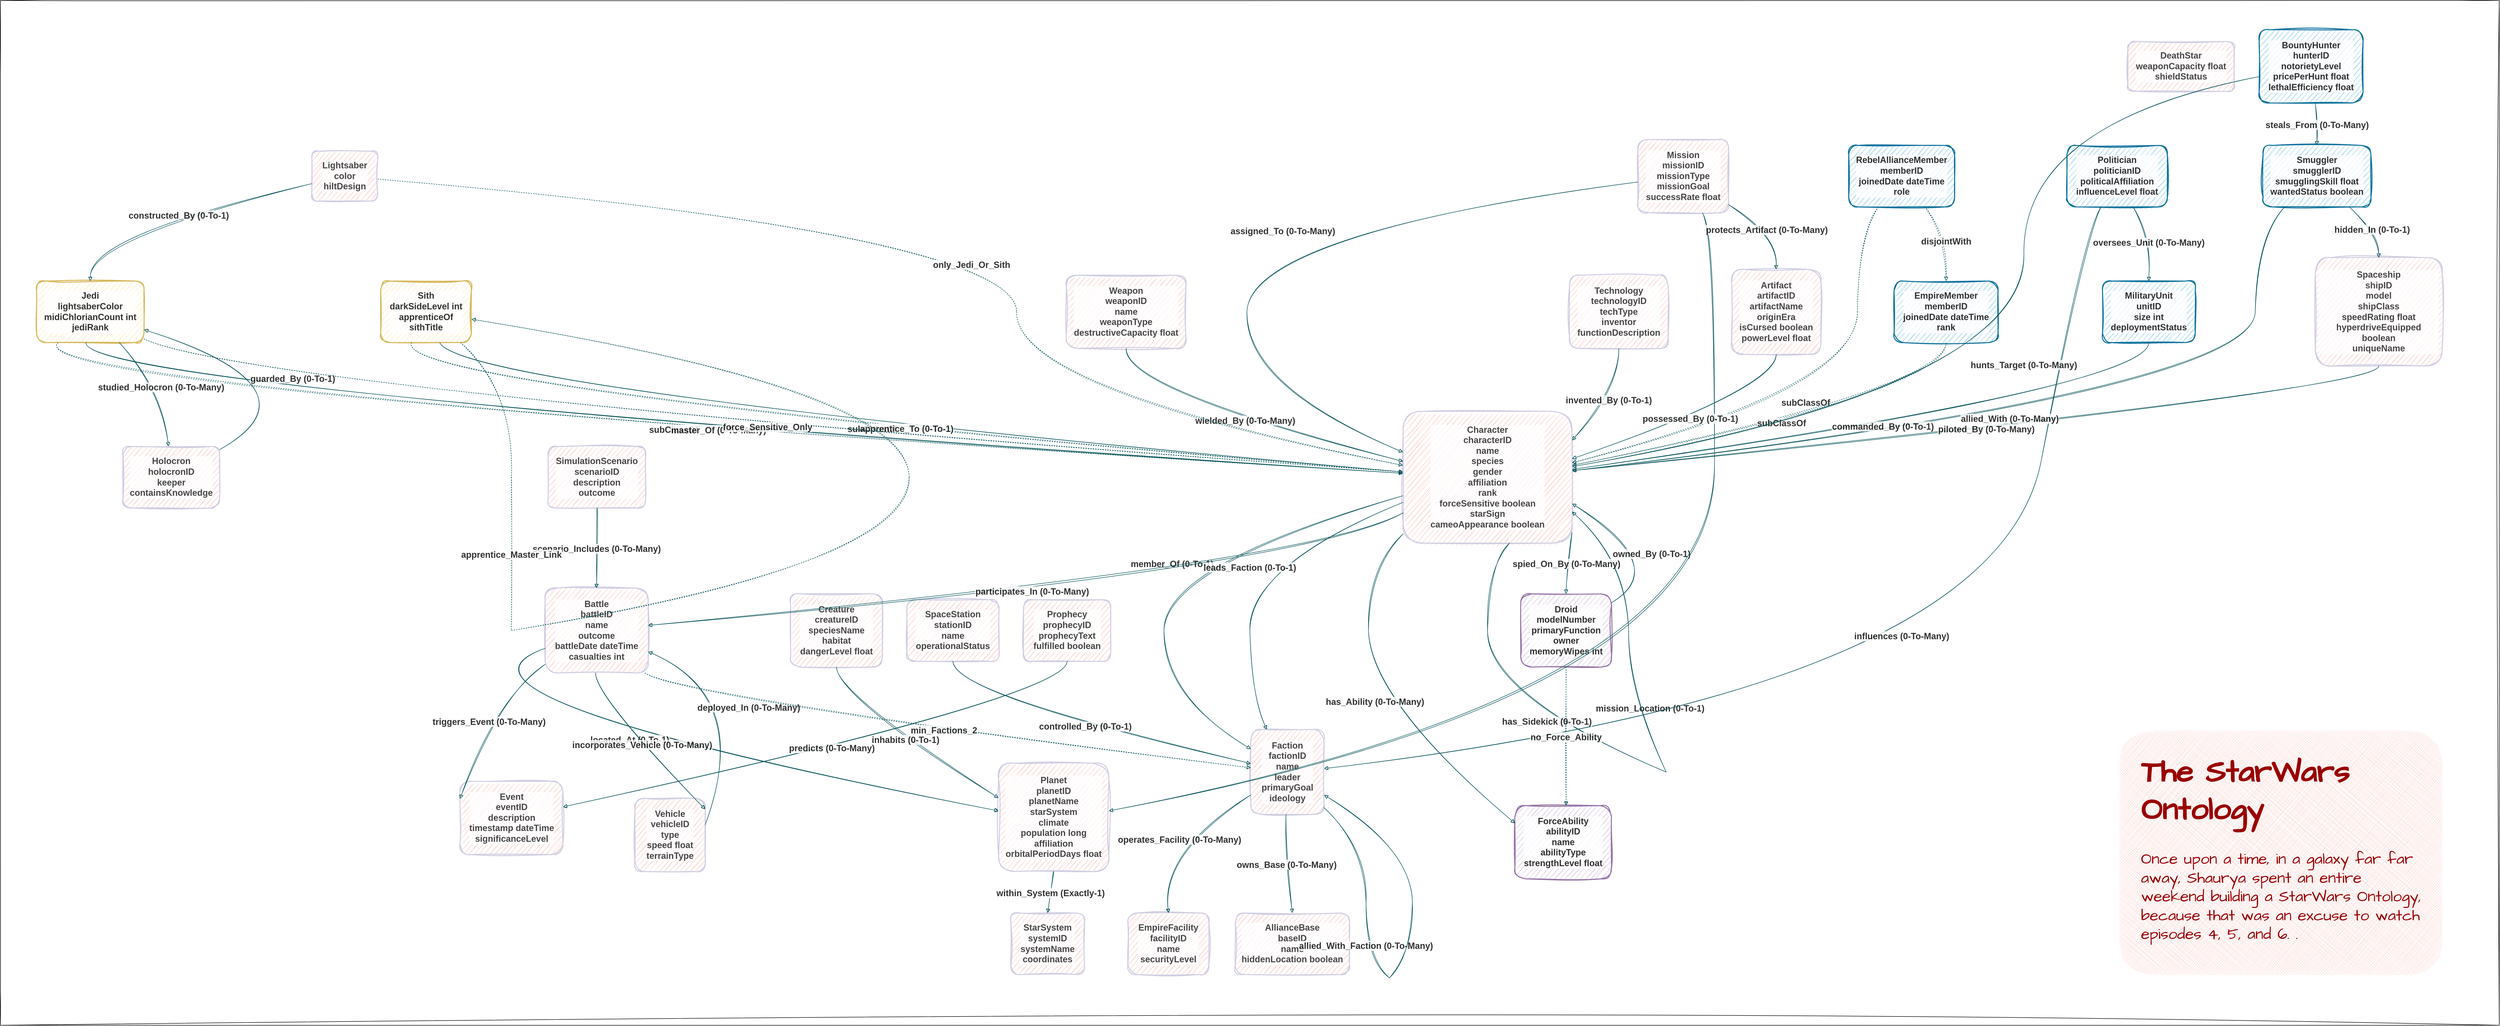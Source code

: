 <mxfile version="26.1.1">
  <diagram name="Page-1" id="XLeZ2xFjVM-nM3Y51FrJ">
    <mxGraphModel dx="6465" dy="4665" grid="1" gridSize="10" guides="1" tooltips="1" connect="1" arrows="1" fold="1" page="1" pageScale="1" pageWidth="850" pageHeight="1100" math="0" shadow="0" adaptiveColors="simple">
      <root>
        <mxCell id="0" />
        <mxCell id="1" parent="0" />
        <mxCell id="mrrOqNTrh9wwAafQcjiY-2" value="" style="rounded=0;whiteSpace=wrap;html=1;sketch=1;hachureGap=4;jiggle=2;curveFitting=1;fontFamily=Architects Daughter;fontSource=https%3A%2F%2Ffonts.googleapis.com%2Fcss%3Ffamily%3DArchitects%2BDaughter;align=center;" vertex="1" parent="1">
          <mxGeometry y="-40" width="5120" height="2100" as="geometry" />
        </mxCell>
        <mxCell id="P2nuxgQEwrjuUguN4LJH-1" value="Character&#xa;characterID&#xa;name&#xa;species&#xa;gender&#xa;affiliation&#xa;rank&#xa;forceSensitive boolean&#xa;starSign&#xa;cameoAppearance boolean" style="whiteSpace=wrap;strokeWidth=2;sketch=1;curveFitting=1;jiggle=2;rounded=1;fontSize=18;labelBackgroundColor=default;labelBorderColor=none;fillColor=#FAD9D5;strokeColor=#D0CEE2;fontColor=#1A1A1A;textOpacity=80;align=center;spacingLeft=4;spacing=4;spacingTop=4;spacingBottom=4;spacingRight=4;fontStyle=1" parent="1" vertex="1">
          <mxGeometry x="2874" y="802" width="346" height="270" as="geometry" />
        </mxCell>
        <mxCell id="P2nuxgQEwrjuUguN4LJH-2" value="Jedi&#xa;lightsaberColor&#xa;midiChlorianCount int&#xa;jediRank" style="whiteSpace=wrap;strokeWidth=2;sketch=1;curveFitting=1;jiggle=2;rounded=1;fontSize=18;labelBackgroundColor=#FFFFFF;labelBorderColor=none;fillColor=#fff2cc;strokeColor=#d6b656;textOpacity=80;align=center;spacingLeft=4;spacing=4;spacingTop=4;spacingBottom=4;spacingRight=4;fontStyle=1" parent="1" vertex="1">
          <mxGeometry x="74" y="535" width="220" height="126" as="geometry" />
        </mxCell>
        <mxCell id="P2nuxgQEwrjuUguN4LJH-3" value="Sith&#xa;darkSideLevel int&#xa;apprenticeOf&#xa;sithTitle" style="whiteSpace=wrap;strokeWidth=2;sketch=1;curveFitting=1;jiggle=2;rounded=1;fontSize=18;labelBackgroundColor=#FFFFFF;labelBorderColor=none;fillColor=#fff2cc;strokeColor=#d6b656;textOpacity=80;align=center;spacingLeft=4;spacing=4;spacingTop=4;spacingBottom=4;spacingRight=4;fontStyle=1" parent="1" vertex="1">
          <mxGeometry x="779" y="535" width="186" height="126" as="geometry" />
        </mxCell>
        <mxCell id="P2nuxgQEwrjuUguN4LJH-4" value="Droid&#xa;modelNumber&#xa;primaryFunction&#xa;owner&#xa;memoryWipes int" style="whiteSpace=wrap;strokeWidth=2;sketch=1;curveFitting=1;jiggle=2;rounded=1;fontSize=18;labelBackgroundColor=#FFFFFF;labelBorderColor=none;fillColor=#e1d5e7;strokeColor=#9673a6;textOpacity=80;align=center;spacingLeft=4;spacing=4;spacingTop=4;spacingBottom=4;spacingRight=4;fontStyle=1" parent="1" vertex="1">
          <mxGeometry x="3115" y="1176" width="186" height="150" as="geometry" />
        </mxCell>
        <mxCell id="P2nuxgQEwrjuUguN4LJH-5" value="Spaceship&#xa;shipID&#xa;model&#xa;shipClass&#xa;speedRating float&#xa;hyperdriveEquipped boolean&#xa;uniqueName" style="whiteSpace=wrap;strokeWidth=2;sketch=1;curveFitting=1;jiggle=2;rounded=1;fontSize=18;labelBackgroundColor=#FFFFFF;labelBorderColor=none;fillColor=#FAD9D5;strokeColor=#D0CEE2;fontColor=#1A1A1A;textOpacity=80;align=center;spacingLeft=4;spacing=4;spacingTop=4;spacingBottom=4;spacingRight=4;fontStyle=1" parent="1" vertex="1">
          <mxGeometry x="4743" y="487" width="260" height="222" as="geometry" />
        </mxCell>
        <mxCell id="P2nuxgQEwrjuUguN4LJH-6" value="Planet&#xa;planetID&#xa;planetName&#xa;starSystem&#xa;climate&#xa;population long&#xa;affiliation&#xa;orbitalPeriodDays float" style="whiteSpace=wrap;strokeWidth=2;sketch=1;curveFitting=1;jiggle=2;rounded=1;fontSize=18;labelBackgroundColor=#FFFFFF;labelBorderColor=none;fillColor=#FAD9D5;strokeColor=#D0CEE2;fontColor=#1A1A1A;textOpacity=80;align=center;spacingLeft=4;spacing=4;spacingTop=4;spacingBottom=4;spacingRight=4;fontStyle=1" parent="1" vertex="1">
          <mxGeometry x="2045" y="1523" width="226" height="222" as="geometry" />
        </mxCell>
        <mxCell id="P2nuxgQEwrjuUguN4LJH-7" value="StarSystem&#xa;systemID&#xa;systemName&#xa;coordinates" style="whiteSpace=wrap;strokeWidth=2;sketch=1;curveFitting=1;jiggle=2;rounded=1;fontSize=18;labelBackgroundColor=#FFFFFF;labelBorderColor=none;fillColor=#FAD9D5;strokeColor=#D0CEE2;fontColor=#1A1A1A;textOpacity=80;align=center;spacingLeft=4;spacing=4;spacingTop=4;spacingBottom=4;spacingRight=4;fontStyle=1" parent="1" vertex="1">
          <mxGeometry x="2070" y="1830" width="151" height="126" as="geometry" />
        </mxCell>
        <mxCell id="P2nuxgQEwrjuUguN4LJH-8" value="Faction&#xa;factionID&#xa;name&#xa;leader&#xa;primaryGoal&#xa;ideology" style="whiteSpace=wrap;strokeWidth=2;sketch=1;curveFitting=1;jiggle=2;rounded=1;fontSize=18;labelBackgroundColor=#FFFFFF;labelBorderColor=none;fillColor=#FAD9D5;strokeColor=#D0CEE2;fontColor=#1A1A1A;textOpacity=80;align=center;spacingLeft=4;spacing=4;spacingTop=4;spacingBottom=4;spacingRight=4;fontStyle=1" parent="1" vertex="1">
          <mxGeometry x="2562" y="1454" width="150" height="174" as="geometry" />
        </mxCell>
        <mxCell id="P2nuxgQEwrjuUguN4LJH-9" value="Battle&#xa;battleID&#xa;name&#xa;outcome&#xa;battleDate dateTime&#xa;casualties int" style="whiteSpace=wrap;strokeWidth=2;sketch=1;curveFitting=1;jiggle=2;rounded=1;fontSize=18;labelBackgroundColor=#FFFFFF;labelBorderColor=none;fillColor=#FAD9D5;strokeColor=#D0CEE2;fontColor=#1A1A1A;textOpacity=80;align=center;spacingLeft=4;spacing=4;spacingTop=4;spacingBottom=4;spacingRight=4;fontStyle=1" parent="1" vertex="1">
          <mxGeometry x="1116" y="1164" width="211" height="174" as="geometry" />
        </mxCell>
        <mxCell id="P2nuxgQEwrjuUguN4LJH-10" value="Event&#xa;eventID&#xa;description&#xa;timestamp dateTime&#xa;significanceLevel" style="whiteSpace=wrap;strokeWidth=2;sketch=1;curveFitting=1;jiggle=2;rounded=1;fontSize=18;labelBackgroundColor=#FFFFFF;labelBorderColor=none;fillColor=#FAD9D5;strokeColor=#D0CEE2;fontColor=#1A1A1A;textOpacity=80;align=center;spacingLeft=4;spacing=4;spacingTop=4;spacingBottom=4;spacingRight=4;fontStyle=1" parent="1" vertex="1">
          <mxGeometry x="941.5" y="1560" width="211" height="150" as="geometry" />
        </mxCell>
        <mxCell id="P2nuxgQEwrjuUguN4LJH-11" value="Weapon&#xa;weaponID&#xa;name&#xa;weaponType&#xa;destructiveCapacity float" style="whiteSpace=wrap;strokeWidth=2;sketch=1;curveFitting=1;jiggle=2;rounded=1;fontSize=18;labelBackgroundColor=#FFFFFF;labelBorderColor=none;fillColor=#FAD9D5;strokeColor=#D0CEE2;fontColor=#1A1A1A;textOpacity=80;align=center;spacingLeft=4;spacing=4;spacingTop=4;spacingBottom=4;spacingRight=4;fontStyle=1" parent="1" vertex="1">
          <mxGeometry x="2184" y="523" width="245" height="150" as="geometry" />
        </mxCell>
        <mxCell id="P2nuxgQEwrjuUguN4LJH-12" value="Lightsaber&#xa;color&#xa;hiltDesign" style="whiteSpace=wrap;strokeWidth=2;sketch=1;curveFitting=1;jiggle=2;rounded=1;fontSize=18;labelBackgroundColor=#FFFFFF;labelBorderColor=none;fillColor=#FAD9D5;strokeColor=#D0CEE2;fontColor=#1A1A1A;textOpacity=80;align=center;spacingLeft=4;spacing=4;spacingTop=4;spacingBottom=4;spacingRight=4;fontStyle=1" parent="1" vertex="1">
          <mxGeometry x="638" y="269" width="135" height="102" as="geometry" />
        </mxCell>
        <mxCell id="P2nuxgQEwrjuUguN4LJH-13" value="ForceAbility&#xa;abilityID&#xa;name&#xa;abilityType&#xa;strengthLevel float" style="whiteSpace=wrap;strokeWidth=2;sketch=1;curveFitting=1;jiggle=2;rounded=1;fontSize=18;labelBackgroundColor=#FFFFFF;labelBorderColor=none;fillColor=#e1d5e7;strokeColor=#9673a6;textOpacity=80;align=center;spacingLeft=4;spacing=4;spacingTop=4;spacingBottom=4;spacingRight=4;fontStyle=1" parent="1" vertex="1">
          <mxGeometry x="3103" y="1610" width="198" height="150" as="geometry" />
        </mxCell>
        <mxCell id="P2nuxgQEwrjuUguN4LJH-14" value="Vehicle&#xa;vehicleID&#xa;type&#xa;speed float&#xa;terrainType" style="whiteSpace=wrap;strokeWidth=2;sketch=1;curveFitting=1;jiggle=2;rounded=1;fontSize=18;labelBackgroundColor=#FFFFFF;labelBorderColor=none;fillColor=#FAD9D5;strokeColor=#D0CEE2;fontColor=#1A1A1A;textOpacity=80;align=center;spacingLeft=4;spacing=4;spacingTop=4;spacingBottom=4;spacingRight=4;fontStyle=1" parent="1" vertex="1">
          <mxGeometry x="1300" y="1595" width="144" height="150" as="geometry" />
        </mxCell>
        <mxCell id="P2nuxgQEwrjuUguN4LJH-15" value="Mission&#xa;missionID&#xa;missionType&#xa;missionGoal&#xa;successRate float" style="whiteSpace=wrap;strokeWidth=2;sketch=1;curveFitting=1;jiggle=2;rounded=1;fontSize=18;labelBackgroundColor=#FFFFFF;labelBorderColor=none;fillColor=#FAD9D5;strokeColor=#D0CEE2;fontColor=#1A1A1A;textOpacity=80;align=center;spacingLeft=4;spacing=4;spacingTop=4;spacingBottom=4;spacingRight=4;fontStyle=1" parent="1" vertex="1">
          <mxGeometry x="3355" y="245" width="186" height="150" as="geometry" />
        </mxCell>
        <mxCell id="P2nuxgQEwrjuUguN4LJH-16" value="AllianceBase&#xa;baseID&#xa;name&#xa;hiddenLocation boolean" style="whiteSpace=wrap;strokeWidth=2;sketch=1;curveFitting=1;jiggle=2;rounded=1;fontSize=18;labelBackgroundColor=#FFFFFF;labelBorderColor=none;fillColor=#FAD9D5;strokeColor=#D0CEE2;fontColor=#1A1A1A;textOpacity=80;align=center;spacingLeft=4;spacing=4;spacingTop=4;spacingBottom=4;spacingRight=4;fontStyle=1" parent="1" vertex="1">
          <mxGeometry x="2530" y="1830" width="234" height="126" as="geometry" />
        </mxCell>
        <mxCell id="P2nuxgQEwrjuUguN4LJH-17" value="EmpireFacility&#xa;facilityID&#xa;name&#xa;securityLevel" style="whiteSpace=wrap;strokeWidth=2;sketch=1;curveFitting=1;jiggle=2;rounded=1;fontSize=18;labelBackgroundColor=#FFFFFF;labelBorderColor=none;fillColor=#FAD9D5;strokeColor=#D0CEE2;fontColor=#1A1A1A;textOpacity=80;align=center;spacingLeft=4;spacing=4;spacingTop=4;spacingBottom=4;spacingRight=4;fontStyle=1" parent="1" vertex="1">
          <mxGeometry x="2310" y="1830" width="166" height="126" as="geometry" />
        </mxCell>
        <mxCell id="P2nuxgQEwrjuUguN4LJH-18" value="RebelAllianceMember&#xa;memberID&#xa;joinedDate dateTime&#xa;role" style="whiteSpace=wrap;strokeWidth=2;sketch=1;curveFitting=1;jiggle=2;rounded=1;fontSize=18;labelBackgroundColor=#FFFFFF;labelBorderColor=none;fillColor=#b1ddf0;strokeColor=#10739e;textOpacity=80;align=center;spacingLeft=4;spacing=4;spacingTop=4;spacingBottom=4;spacingRight=4;fontStyle=1" parent="1" vertex="1">
          <mxGeometry x="3787" y="257" width="217" height="126" as="geometry" />
        </mxCell>
        <mxCell id="P2nuxgQEwrjuUguN4LJH-19" value="EmpireMember&#xa;memberID&#xa;joinedDate dateTime&#xa;rank" style="whiteSpace=wrap;strokeWidth=2;sketch=1;curveFitting=1;jiggle=2;rounded=1;fontSize=18;labelBackgroundColor=#FFFFFF;labelBorderColor=none;fillColor=#b1ddf0;strokeColor=#10739e;textOpacity=80;align=center;spacingLeft=4;spacing=4;spacingTop=4;spacingBottom=4;spacingRight=4;fontStyle=1" parent="1" vertex="1">
          <mxGeometry x="3880" y="535" width="213" height="126" as="geometry" />
        </mxCell>
        <mxCell id="P2nuxgQEwrjuUguN4LJH-20" value="Creature&#xa;creatureID&#xa;speciesName&#xa;habitat&#xa;dangerLevel float" style="whiteSpace=wrap;strokeWidth=2;sketch=1;curveFitting=1;jiggle=2;rounded=1;fontSize=18;labelBackgroundColor=#FFFFFF;labelBorderColor=none;fillColor=#FAD9D5;strokeColor=#D0CEE2;fontColor=#1A1A1A;textOpacity=80;align=center;spacingLeft=4;spacing=4;spacingTop=4;spacingBottom=4;spacingRight=4;fontStyle=1" parent="1" vertex="1">
          <mxGeometry x="1619" y="1176" width="188" height="150" as="geometry" />
        </mxCell>
        <mxCell id="P2nuxgQEwrjuUguN4LJH-21" value="Technology&#xa;technologyID&#xa;techType&#xa;inventor&#xa;functionDescription" style="whiteSpace=wrap;strokeWidth=2;sketch=1;curveFitting=1;jiggle=2;rounded=1;fontSize=18;labelBackgroundColor=#FFFFFF;labelBorderColor=none;fillColor=#FAD9D5;strokeColor=#D0CEE2;fontColor=#1A1A1A;textOpacity=80;align=center;spacingLeft=4;spacing=4;spacingTop=4;spacingBottom=4;spacingRight=4;fontStyle=1" parent="1" vertex="1">
          <mxGeometry x="3215" y="523" width="202" height="150" as="geometry" />
        </mxCell>
        <mxCell id="P2nuxgQEwrjuUguN4LJH-22" value="Artifact&#xa;artifactID&#xa;artifactName&#xa;originEra&#xa;isCursed boolean&#xa;powerLevel float" style="whiteSpace=wrap;strokeWidth=2;sketch=1;curveFitting=1;jiggle=2;rounded=1;fontSize=18;labelBackgroundColor=#FFFFFF;labelBorderColor=none;fillColor=#FAD9D5;strokeColor=#D0CEE2;fontColor=#1A1A1A;textOpacity=80;align=center;spacingLeft=4;spacing=4;spacingTop=4;spacingBottom=4;spacingRight=4;fontStyle=1" parent="1" vertex="1">
          <mxGeometry x="3547" y="511" width="183" height="174" as="geometry" />
        </mxCell>
        <mxCell id="P2nuxgQEwrjuUguN4LJH-23" value="Holocron&#xa;holocronID&#xa;keeper&#xa;containsKnowledge" style="whiteSpace=wrap;strokeWidth=2;sketch=1;curveFitting=1;jiggle=2;rounded=1;fontSize=18;labelBackgroundColor=#FFFFFF;labelBorderColor=none;fillColor=#FAD9D5;strokeColor=#D0CEE2;fontColor=#1A1A1A;textOpacity=80;align=center;spacingLeft=4;spacing=4;spacingTop=4;spacingBottom=4;spacingRight=4;fontStyle=1" parent="1" vertex="1">
          <mxGeometry x="251" y="874" width="198" height="126" as="geometry" />
        </mxCell>
        <mxCell id="P2nuxgQEwrjuUguN4LJH-24" value="SpaceStation&#xa;stationID&#xa;name&#xa;operationalStatus" style="whiteSpace=wrap;strokeWidth=2;sketch=1;curveFitting=1;jiggle=2;rounded=1;fontSize=18;labelBackgroundColor=#FFFFFF;labelBorderColor=none;fillColor=#FAD9D5;strokeColor=#D0CEE2;fontColor=#1A1A1A;textOpacity=80;align=center;spacingLeft=4;spacing=4;spacingTop=4;spacingBottom=4;spacingRight=4;fontStyle=1" parent="1" vertex="1">
          <mxGeometry x="1857" y="1188" width="189" height="126" as="geometry" />
        </mxCell>
        <mxCell id="P2nuxgQEwrjuUguN4LJH-25" value="DeathStar&#xa;weaponCapacity float&#xa;shieldStatus" style="whiteSpace=wrap;strokeWidth=2;sketch=1;curveFitting=1;jiggle=2;rounded=1;fontSize=18;labelBackgroundColor=#FFFFFF;labelBorderColor=none;fillColor=#FAD9D5;strokeColor=#D0CEE2;fontColor=#1A1A1A;textOpacity=80;align=center;spacingLeft=4;spacing=4;spacingTop=4;spacingBottom=4;spacingRight=4;fontStyle=1" parent="1" vertex="1">
          <mxGeometry x="4359" y="44" width="218" height="102" as="geometry" />
        </mxCell>
        <mxCell id="P2nuxgQEwrjuUguN4LJH-26" value="BountyHunter&#xa;hunterID&#xa;notorietyLevel&#xa;pricePerHunt float&#xa;lethalEfficiency float" style="whiteSpace=wrap;strokeWidth=2;sketch=1;curveFitting=1;jiggle=2;rounded=1;fontSize=18;labelBackgroundColor=#FFFFFF;labelBorderColor=none;fillColor=#b1ddf0;strokeColor=#10739e;textOpacity=80;align=center;spacingLeft=4;spacing=4;spacingTop=4;spacingBottom=4;spacingRight=4;fontStyle=1" parent="1" vertex="1">
          <mxGeometry x="4628" y="20" width="213" height="150" as="geometry" />
        </mxCell>
        <mxCell id="P2nuxgQEwrjuUguN4LJH-27" value="Smuggler&#xa;smugglerID&#xa;smugglingSkill float&#xa;wantedStatus boolean" style="whiteSpace=wrap;strokeWidth=2;sketch=1;curveFitting=1;jiggle=2;rounded=1;fontSize=18;labelBackgroundColor=#FFFFFF;labelBorderColor=none;fillColor=#b1ddf0;strokeColor=#10739e;textOpacity=80;align=center;spacingLeft=4;spacing=4;spacingTop=4;spacingBottom=4;spacingRight=4;fontStyle=1" parent="1" vertex="1">
          <mxGeometry x="4636" y="257" width="221" height="126" as="geometry" />
        </mxCell>
        <mxCell id="P2nuxgQEwrjuUguN4LJH-28" value="Politician&#xa;politicianID&#xa;politicalAffiliation&#xa;influenceLevel float" style="whiteSpace=wrap;strokeWidth=2;sketch=1;curveFitting=1;jiggle=2;rounded=1;fontSize=18;labelBackgroundColor=#FFFFFF;labelBorderColor=none;fillColor=#b1ddf0;strokeColor=#10739e;textOpacity=80;align=center;spacingLeft=4;spacing=4;spacingTop=4;spacingBottom=4;spacingRight=4;fontStyle=1" parent="1" vertex="1">
          <mxGeometry x="4234" y="257" width="206" height="126" as="geometry" />
        </mxCell>
        <mxCell id="P2nuxgQEwrjuUguN4LJH-29" value="MilitaryUnit&#xa;unitID&#xa;size int&#xa;deploymentStatus" style="whiteSpace=wrap;strokeWidth=2;sketch=1;curveFitting=1;jiggle=2;rounded=1;fontSize=18;labelBackgroundColor=#FFFFFF;labelBorderColor=none;fillColor=#b1ddf0;strokeColor=#10739e;textOpacity=80;align=center;spacingLeft=4;spacing=4;spacingTop=4;spacingBottom=4;spacingRight=4;fontStyle=1" parent="1" vertex="1">
          <mxGeometry x="4307" y="535" width="190" height="126" as="geometry" />
        </mxCell>
        <mxCell id="P2nuxgQEwrjuUguN4LJH-30" value="SimulationScenario&#xa;scenarioID&#xa;description&#xa;outcome" style="whiteSpace=wrap;strokeWidth=2;sketch=1;curveFitting=1;jiggle=2;rounded=1;fontSize=18;labelBackgroundColor=#FFFFFF;labelBorderColor=none;fillColor=#FAD9D5;strokeColor=#D0CEE2;fontColor=#1A1A1A;textOpacity=80;align=center;spacingLeft=4;spacing=4;spacingTop=4;spacingBottom=4;spacingRight=4;fontStyle=1" parent="1" vertex="1">
          <mxGeometry x="1122" y="874" width="200" height="126" as="geometry" />
        </mxCell>
        <mxCell id="P2nuxgQEwrjuUguN4LJH-31" value="Prophecy&#xa;prophecyID&#xa;prophecyText&#xa;fulfilled boolean" style="whiteSpace=wrap;strokeWidth=2;sketch=1;curveFitting=1;jiggle=2;rounded=1;fontSize=18;labelBackgroundColor=#FFFFFF;labelBorderColor=none;fillColor=#FAD9D5;strokeColor=#D0CEE2;fontColor=#1A1A1A;textOpacity=80;align=center;spacingLeft=4;spacing=4;spacingTop=4;spacingBottom=4;spacingRight=4;fontStyle=1" parent="1" vertex="1">
          <mxGeometry x="2096" y="1188" width="179" height="126" as="geometry" />
        </mxCell>
        <mxCell id="P2nuxgQEwrjuUguN4LJH-32" value="" style="whiteSpace=wrap;strokeWidth=2;sketch=1;curveFitting=1;jiggle=2;rounded=1;fontSize=18;labelBackgroundColor=#FFFFFF;labelBorderColor=none;fillColor=#FAD9D5;strokeColor=#D0CEE2;fontColor=#1A1A1A;textOpacity=80;align=center;spacingLeft=4;spacing=4;spacingTop=4;spacingBottom=4;spacingRight=4;fontStyle=1" parent="1" vertex="1">
          <mxGeometry x="3047" y="1251" as="geometry" />
        </mxCell>
        <mxCell id="P2nuxgQEwrjuUguN4LJH-33" value="" style="whiteSpace=wrap;strokeWidth=2;sketch=1;curveFitting=1;jiggle=2;rounded=1;fontSize=18;labelBackgroundColor=#FFFFFF;labelBorderColor=none;fillColor=#FAD9D5;strokeColor=#D0CEE2;fontColor=#1A1A1A;textOpacity=80;align=center;spacingLeft=4;spacing=4;spacingTop=4;spacingBottom=4;spacingRight=4;fontStyle=1" parent="1" vertex="1">
          <mxGeometry x="3413" y="1541" as="geometry" />
        </mxCell>
        <mxCell id="P2nuxgQEwrjuUguN4LJH-34" value="" style="whiteSpace=wrap;strokeWidth=2;sketch=1;curveFitting=1;jiggle=2;rounded=1;fontSize=18;labelBackgroundColor=#FFFFFF;labelBorderColor=none;fillColor=#FAD9D5;strokeColor=#D0CEE2;fontColor=#1A1A1A;textOpacity=80;align=center;spacingLeft=4;spacing=4;spacingTop=4;spacingBottom=4;spacingRight=4;fontStyle=1" parent="1" vertex="1">
          <mxGeometry x="2798" y="1808" as="geometry" />
        </mxCell>
        <mxCell id="P2nuxgQEwrjuUguN4LJH-35" value="" style="whiteSpace=wrap;strokeWidth=2;sketch=1;curveFitting=1;jiggle=2;rounded=1;fontSize=18;labelBackgroundColor=#FFFFFF;labelBorderColor=none;fillColor=#FAD9D5;strokeColor=#D0CEE2;fontColor=#1A1A1A;textOpacity=80;align=center;spacingLeft=4;spacing=4;spacingTop=4;spacingBottom=4;spacingRight=4;fontStyle=1" parent="1" vertex="1">
          <mxGeometry x="2846" y="1963" as="geometry" />
        </mxCell>
        <mxCell id="P2nuxgQEwrjuUguN4LJH-36" value="" style="whiteSpace=wrap;strokeWidth=2;sketch=1;curveFitting=1;jiggle=2;rounded=1;fontSize=18;labelBackgroundColor=#FFFFFF;labelBorderColor=none;fillColor=#FAD9D5;strokeColor=#D0CEE2;fontColor=#1A1A1A;textOpacity=80;align=center;spacingLeft=4;spacing=4;spacingTop=4;spacingBottom=4;spacingRight=4;fontStyle=1" parent="1" vertex="1">
          <mxGeometry x="1047" y="937" as="geometry" />
        </mxCell>
        <mxCell id="P2nuxgQEwrjuUguN4LJH-37" value="" style="whiteSpace=wrap;strokeWidth=2;sketch=1;curveFitting=1;jiggle=2;rounded=1;fontSize=18;labelBackgroundColor=#FFFFFF;labelBorderColor=none;fillColor=#FAD9D5;strokeColor=#D0CEE2;fontColor=#1A1A1A;textOpacity=80;align=center;spacingLeft=4;spacing=4;spacingTop=4;spacingBottom=4;spacingRight=4;fontStyle=1" parent="1" vertex="1">
          <mxGeometry x="1047" y="1251" as="geometry" />
        </mxCell>
        <mxCell id="P2nuxgQEwrjuUguN4LJH-38" value="subClassOf" style="curved=1;dashed=1;dashPattern=2 3;startArrow=none;endArrow=block;exitX=0.2;exitY=1;entryX=0;entryY=0.47;rounded=1;sketch=1;curveFitting=1;jiggle=2;fontSize=18;labelBackgroundColor=#FFFFFF;labelBorderColor=none;strokeColor=#09555B;fontColor=default;textOpacity=80;align=center;spacingLeft=4;spacing=4;spacingTop=4;spacingBottom=4;spacingRight=4;fontStyle=1" parent="1" source="P2nuxgQEwrjuUguN4LJH-2" target="P2nuxgQEwrjuUguN4LJH-1" edge="1">
          <mxGeometry relative="1" as="geometry">
            <Array as="points">
              <mxPoint x="20" y="755" />
            </Array>
          </mxGeometry>
        </mxCell>
        <mxCell id="P2nuxgQEwrjuUguN4LJH-39" value="subClassOf" style="curved=1;dashed=1;dashPattern=2 3;startArrow=none;endArrow=block;exitX=0.34;exitY=1;entryX=0;entryY=0.46;rounded=1;sketch=1;curveFitting=1;jiggle=2;fontSize=18;labelBackgroundColor=#FFFFFF;labelBorderColor=none;strokeColor=#09555B;fontColor=default;textOpacity=80;align=center;spacingLeft=4;spacing=4;spacingTop=4;spacingBottom=4;spacingRight=4;fontStyle=1" parent="1" source="P2nuxgQEwrjuUguN4LJH-3" target="P2nuxgQEwrjuUguN4LJH-1" edge="1">
          <mxGeometry relative="1" as="geometry">
            <Array as="points">
              <mxPoint x="800" y="755" />
            </Array>
          </mxGeometry>
        </mxCell>
        <mxCell id="P2nuxgQEwrjuUguN4LJH-40" value="subClassOf" style="curved=1;dashed=1;dashPattern=2 3;startArrow=none;endArrow=block;exitX=0.28;exitY=1;entryX=1;entryY=0.39;rounded=1;sketch=1;curveFitting=1;jiggle=2;fontSize=18;labelBackgroundColor=#FFFFFF;labelBorderColor=none;strokeColor=#09555B;fontColor=default;textOpacity=80;align=center;spacingLeft=4;spacing=4;spacingTop=4;spacingBottom=4;spacingRight=4;fontStyle=1" parent="1" source="P2nuxgQEwrjuUguN4LJH-18" target="P2nuxgQEwrjuUguN4LJH-1" edge="1">
          <mxGeometry relative="1" as="geometry">
            <Array as="points">
              <mxPoint x="3805" y="441" />
              <mxPoint x="3805" y="755" />
            </Array>
          </mxGeometry>
        </mxCell>
        <mxCell id="P2nuxgQEwrjuUguN4LJH-41" value="subClassOf" style="curved=1;dashed=1;dashPattern=2 3;startArrow=none;endArrow=block;exitX=0.5;exitY=1;entryX=1;entryY=0.41;rounded=1;sketch=1;curveFitting=1;jiggle=2;fontSize=18;labelBackgroundColor=#FFFFFF;labelBorderColor=none;strokeColor=#09555B;fontColor=default;textOpacity=80;align=center;spacingLeft=4;spacing=4;spacingTop=4;spacingBottom=4;spacingRight=4;fontStyle=1" parent="1" source="P2nuxgQEwrjuUguN4LJH-19" target="P2nuxgQEwrjuUguN4LJH-1" edge="1">
          <mxGeometry relative="1" as="geometry">
            <Array as="points">
              <mxPoint x="3987" y="755" />
            </Array>
          </mxGeometry>
        </mxCell>
        <mxCell id="P2nuxgQEwrjuUguN4LJH-42" value="disjointWith" style="curved=1;dashed=1;dashPattern=2 3;startArrow=none;endArrow=block;exitX=0.72;exitY=1;entryX=0.5;entryY=0;rounded=1;sketch=1;curveFitting=1;jiggle=2;fontSize=18;labelBackgroundColor=#FFFFFF;labelBorderColor=none;strokeColor=#09555B;fontColor=default;textOpacity=80;align=center;spacingLeft=4;spacing=4;spacingTop=4;spacingBottom=4;spacingRight=4;fontStyle=1" parent="1" source="P2nuxgQEwrjuUguN4LJH-18" target="P2nuxgQEwrjuUguN4LJH-19" edge="1">
          <mxGeometry relative="1" as="geometry">
            <Array as="points">
              <mxPoint x="3987" y="441" />
            </Array>
          </mxGeometry>
        </mxCell>
        <mxCell id="P2nuxgQEwrjuUguN4LJH-43" value="member_Of (0-To-1)" style="curved=1;startArrow=none;endArrow=block;exitX=0;exitY=0.64;entryX=0;entryY=0.23;rounded=1;sketch=1;curveFitting=1;jiggle=2;fontSize=18;labelBackgroundColor=#FFFFFF;labelBorderColor=none;strokeColor=#09555B;fontColor=default;textOpacity=80;align=center;spacingLeft=4;spacing=4;spacingTop=4;spacingBottom=4;spacingRight=4;fontStyle=1" parent="1" source="P2nuxgQEwrjuUguN4LJH-1" target="P2nuxgQEwrjuUguN4LJH-8" edge="1">
          <mxGeometry relative="1" as="geometry">
            <Array as="points">
              <mxPoint x="2384" y="1118" />
              <mxPoint x="2384" y="1384" />
            </Array>
          </mxGeometry>
        </mxCell>
        <mxCell id="P2nuxgQEwrjuUguN4LJH-44" value="leads_Faction (0-To-1)" style="curved=1;startArrow=none;endArrow=block;exitX=0;exitY=0.69;entryX=0.22;entryY=0;rounded=1;sketch=1;curveFitting=1;jiggle=2;fontSize=18;labelBackgroundColor=#FFFFFF;labelBorderColor=none;strokeColor=#09555B;fontColor=default;textOpacity=80;align=center;spacingLeft=4;spacing=4;spacingTop=4;spacingBottom=4;spacingRight=4;fontStyle=1" parent="1" source="P2nuxgQEwrjuUguN4LJH-1" target="P2nuxgQEwrjuUguN4LJH-8" edge="1">
          <mxGeometry relative="1" as="geometry">
            <Array as="points">
              <mxPoint x="2560" y="1118" />
              <mxPoint x="2560" y="1384" />
            </Array>
          </mxGeometry>
        </mxCell>
        <mxCell id="P2nuxgQEwrjuUguN4LJH-45" value="apprentice_To (0-To-1)" style="curved=1;startArrow=none;endArrow=block;exitX=0.65;exitY=1;entryX=0;entryY=0.46;rounded=1;sketch=1;curveFitting=1;jiggle=2;fontSize=18;labelBackgroundColor=#FFFFFF;labelBorderColor=none;strokeColor=#09555B;fontColor=default;textOpacity=80;align=center;spacingLeft=4;spacing=4;spacingTop=4;spacingBottom=4;spacingRight=4;fontStyle=1" parent="1" source="P2nuxgQEwrjuUguN4LJH-3" target="P2nuxgQEwrjuUguN4LJH-1" edge="1">
          <mxGeometry relative="1" as="geometry">
            <Array as="points">
              <mxPoint x="944" y="755" />
            </Array>
          </mxGeometry>
        </mxCell>
        <mxCell id="P2nuxgQEwrjuUguN4LJH-46" value="master_Of (0-To-Many)" style="curved=1;startArrow=none;endArrow=block;exitX=0.46;exitY=1;entryX=0;entryY=0.47;rounded=1;sketch=1;curveFitting=1;jiggle=2;fontSize=18;labelBackgroundColor=#FFFFFF;labelBorderColor=none;strokeColor=#09555B;fontColor=default;textOpacity=80;align=center;spacingLeft=4;spacing=4;spacingTop=4;spacingBottom=4;spacingRight=4;fontStyle=1" parent="1" source="P2nuxgQEwrjuUguN4LJH-2" target="P2nuxgQEwrjuUguN4LJH-1" edge="1">
          <mxGeometry relative="1" as="geometry">
            <Array as="points">
              <mxPoint x="164" y="755" />
            </Array>
          </mxGeometry>
        </mxCell>
        <mxCell id="P2nuxgQEwrjuUguN4LJH-47" value="participates_In (0-To-Many)" style="curved=1;startArrow=none;endArrow=block;exitX=0;exitY=0.77;entryX=1;entryY=0.44;rounded=1;sketch=1;curveFitting=1;jiggle=2;fontSize=18;labelBackgroundColor=#FFFFFF;labelBorderColor=none;strokeColor=#09555B;fontColor=default;textOpacity=80;align=center;spacingLeft=4;spacing=4;spacingTop=4;spacingBottom=4;spacingRight=4;fontStyle=1" parent="1" source="P2nuxgQEwrjuUguN4LJH-1" target="P2nuxgQEwrjuUguN4LJH-9" edge="1">
          <mxGeometry relative="1" as="geometry">
            <Array as="points">
              <mxPoint x="2682" y="1118" />
            </Array>
          </mxGeometry>
        </mxCell>
        <mxCell id="P2nuxgQEwrjuUguN4LJH-48" value="located_At (0-To-1)" style="curved=1;startArrow=none;endArrow=block;exitX=0;exitY=0.71;entryX=0;entryY=0.44;rounded=1;sketch=1;curveFitting=1;jiggle=2;fontSize=18;labelBackgroundColor=#FFFFFF;labelBorderColor=none;strokeColor=#09555B;fontColor=default;textOpacity=80;align=center;spacingLeft=4;spacing=4;spacingTop=4;spacingBottom=4;spacingRight=4;fontStyle=1" parent="1" source="P2nuxgQEwrjuUguN4LJH-9" target="P2nuxgQEwrjuUguN4LJH-6" edge="1">
          <mxGeometry relative="1" as="geometry">
            <Array as="points">
              <mxPoint x="830" y="1384" />
            </Array>
          </mxGeometry>
        </mxCell>
        <mxCell id="P2nuxgQEwrjuUguN4LJH-49" value="triggers_Event (0-To-Many)" style="curved=1;startArrow=none;endArrow=block;exitX=0;exitY=0.9;entryX=0;entryY=0.24;rounded=1;sketch=1;curveFitting=1;jiggle=2;fontSize=18;labelBackgroundColor=#FFFFFF;labelBorderColor=none;strokeColor=#09555B;fontColor=default;textOpacity=80;align=center;spacingLeft=4;spacing=4;spacingTop=4;spacingBottom=4;spacingRight=4;fontStyle=1" parent="1" source="P2nuxgQEwrjuUguN4LJH-9" target="P2nuxgQEwrjuUguN4LJH-10" edge="1">
          <mxGeometry relative="1" as="geometry">
            <Array as="points">
              <mxPoint x="1021" y="1384" />
            </Array>
          </mxGeometry>
        </mxCell>
        <mxCell id="P2nuxgQEwrjuUguN4LJH-50" value="owned_By (0-To-1)" style="curved=1;startArrow=none;endArrow=block;exitX=1;exitY=0.12;entryX=1;entryY=0.7;rounded=1;sketch=1;curveFitting=1;jiggle=2;fontSize=18;labelBackgroundColor=#FFFFFF;labelBorderColor=none;strokeColor=#09555B;fontColor=default;textOpacity=80;align=center;spacingLeft=4;spacing=4;spacingTop=4;spacingBottom=4;spacingRight=4;fontStyle=1" parent="1" source="P2nuxgQEwrjuUguN4LJH-4" target="P2nuxgQEwrjuUguN4LJH-1" edge="1">
          <mxGeometry relative="1" as="geometry">
            <Array as="points">
              <mxPoint x="3424" y="1118" />
            </Array>
          </mxGeometry>
        </mxCell>
        <mxCell id="P2nuxgQEwrjuUguN4LJH-51" value="piloted_By (0-To-Many)" style="curved=1;startArrow=none;endArrow=block;exitX=0.5;exitY=1;entryX=1;entryY=0.45;rounded=1;sketch=1;curveFitting=1;jiggle=2;fontSize=18;labelBackgroundColor=#FFFFFF;labelBorderColor=none;strokeColor=#09555B;fontColor=default;textOpacity=80;align=center;spacingLeft=4;spacing=4;spacingTop=4;spacingBottom=4;spacingRight=4;fontStyle=1" parent="1" source="P2nuxgQEwrjuUguN4LJH-5" target="P2nuxgQEwrjuUguN4LJH-1" edge="1">
          <mxGeometry relative="1" as="geometry">
            <Array as="points">
              <mxPoint x="4873" y="755" />
            </Array>
          </mxGeometry>
        </mxCell>
        <mxCell id="P2nuxgQEwrjuUguN4LJH-52" value="within_System (Exactly-1)" style="curved=1;startArrow=none;endArrow=block;exitX=0.5;exitY=1;entryX=0.5;entryY=0;rounded=1;sketch=1;curveFitting=1;jiggle=2;fontSize=18;labelBackgroundColor=#FFFFFF;labelBorderColor=none;strokeColor=#09555B;fontColor=default;textOpacity=80;align=center;spacingLeft=4;spacing=4;spacingTop=4;spacingBottom=4;spacingRight=4;fontStyle=1" parent="1" source="P2nuxgQEwrjuUguN4LJH-6" target="P2nuxgQEwrjuUguN4LJH-7" edge="1">
          <mxGeometry relative="1" as="geometry">
            <Array as="points" />
          </mxGeometry>
        </mxCell>
        <mxCell id="P2nuxgQEwrjuUguN4LJH-53" value="wielded_By (0-To-Many)" style="curved=1;startArrow=none;endArrow=block;exitX=0.5;exitY=1;entryX=0;entryY=0.38;rounded=1;sketch=1;curveFitting=1;jiggle=2;fontSize=18;labelBackgroundColor=#FFFFFF;labelBorderColor=none;strokeColor=#09555B;fontColor=default;textOpacity=80;align=center;spacingLeft=4;spacing=4;spacingTop=4;spacingBottom=4;spacingRight=4;fontStyle=1" parent="1" source="P2nuxgQEwrjuUguN4LJH-11" target="P2nuxgQEwrjuUguN4LJH-1" edge="1">
          <mxGeometry relative="1" as="geometry">
            <Array as="points">
              <mxPoint x="2307" y="755" />
            </Array>
          </mxGeometry>
        </mxCell>
        <mxCell id="P2nuxgQEwrjuUguN4LJH-54" value="has_Ability (0-To-Many)" style="curved=1;startArrow=none;endArrow=block;exitX=0;exitY=0.93;entryX=0;entryY=0.24;rounded=1;sketch=1;curveFitting=1;jiggle=2;fontSize=18;labelBackgroundColor=#FFFFFF;labelBorderColor=none;strokeColor=#09555B;fontColor=default;textOpacity=80;align=center;spacingLeft=4;spacing=4;spacingTop=4;spacingBottom=4;spacingRight=4;fontStyle=1" parent="1" source="P2nuxgQEwrjuUguN4LJH-1" target="P2nuxgQEwrjuUguN4LJH-13" edge="1">
          <mxGeometry relative="1" as="geometry">
            <Array as="points">
              <mxPoint x="2803" y="1118" />
              <mxPoint x="2803" y="1384" />
            </Array>
          </mxGeometry>
        </mxCell>
        <mxCell id="P2nuxgQEwrjuUguN4LJH-55" value="deployed_In (0-To-Many)" style="curved=1;startArrow=none;endArrow=block;exitX=1;exitY=0.36;entryX=1;entryY=0.75;rounded=1;sketch=1;curveFitting=1;jiggle=2;fontSize=18;labelBackgroundColor=#FFFFFF;labelBorderColor=none;strokeColor=#09555B;fontColor=default;textOpacity=80;align=center;spacingLeft=4;spacing=4;spacingTop=4;spacingBottom=4;spacingRight=4;fontStyle=1" parent="1" source="P2nuxgQEwrjuUguN4LJH-14" target="P2nuxgQEwrjuUguN4LJH-9" edge="1">
          <mxGeometry relative="1" as="geometry">
            <Array as="points">
              <mxPoint x="1542" y="1384" />
            </Array>
          </mxGeometry>
        </mxCell>
        <mxCell id="P2nuxgQEwrjuUguN4LJH-56" value="assigned_To (0-To-Many)" style="curved=1;startArrow=none;endArrow=block;exitX=0;exitY=0.58;entryX=0;entryY=0.31;rounded=1;sketch=1;curveFitting=1;jiggle=2;fontSize=18;labelBackgroundColor=#FFFFFF;labelBorderColor=none;strokeColor=#09555B;fontColor=default;textOpacity=80;align=center;spacingLeft=4;spacing=4;spacingTop=4;spacingBottom=4;spacingRight=4;fontStyle=1" parent="1" source="P2nuxgQEwrjuUguN4LJH-15" target="P2nuxgQEwrjuUguN4LJH-1" edge="1">
          <mxGeometry relative="1" as="geometry">
            <Array as="points">
              <mxPoint x="2554" y="441" />
              <mxPoint x="2554" y="755" />
            </Array>
          </mxGeometry>
        </mxCell>
        <mxCell id="P2nuxgQEwrjuUguN4LJH-57" value="mission_Location (0-To-1)" style="curved=1;startArrow=none;endArrow=block;exitX=0.71;exitY=1;entryX=1;entryY=0.44;rounded=1;sketch=1;curveFitting=1;jiggle=2;fontSize=18;labelBackgroundColor=#FFFFFF;labelBorderColor=none;strokeColor=#09555B;fontColor=default;textOpacity=80;align=center;spacingLeft=4;spacing=4;spacingTop=4;spacingBottom=4;spacingRight=4;fontStyle=1" parent="1" source="P2nuxgQEwrjuUguN4LJH-15" target="P2nuxgQEwrjuUguN4LJH-6" edge="1">
          <mxGeometry relative="1" as="geometry">
            <Array as="points">
              <mxPoint x="3512" y="441" />
              <mxPoint x="3512" y="1384" />
            </Array>
          </mxGeometry>
        </mxCell>
        <mxCell id="P2nuxgQEwrjuUguN4LJH-58" value="operates_Facility (0-To-Many)" style="curved=1;startArrow=none;endArrow=block;exitX=0;exitY=0.77;entryX=0.5;entryY=0;rounded=1;sketch=1;curveFitting=1;jiggle=2;fontSize=18;labelBackgroundColor=#FFFFFF;labelBorderColor=none;strokeColor=#09555B;fontColor=default;textOpacity=80;align=center;spacingLeft=4;spacing=4;spacingTop=4;spacingBottom=4;spacingRight=4;fontStyle=1" parent="1" source="P2nuxgQEwrjuUguN4LJH-8" target="P2nuxgQEwrjuUguN4LJH-17" edge="1">
          <mxGeometry relative="1" as="geometry">
            <Array as="points">
              <mxPoint x="2382" y="1699" />
            </Array>
          </mxGeometry>
        </mxCell>
        <mxCell id="P2nuxgQEwrjuUguN4LJH-59" value="owns_Base (0-To-Many)" style="curved=1;startArrow=none;endArrow=block;exitX=0.48;exitY=1;entryX=0.5;entryY=0;rounded=1;sketch=1;curveFitting=1;jiggle=2;fontSize=18;labelBackgroundColor=#FFFFFF;labelBorderColor=none;strokeColor=#09555B;fontColor=default;textOpacity=80;align=center;spacingLeft=4;spacing=4;spacingTop=4;spacingBottom=4;spacingRight=4;fontStyle=1" parent="1" source="P2nuxgQEwrjuUguN4LJH-8" target="P2nuxgQEwrjuUguN4LJH-16" edge="1">
          <mxGeometry relative="1" as="geometry">
            <Array as="points">
              <mxPoint x="2632" y="1699" />
            </Array>
          </mxGeometry>
        </mxCell>
        <mxCell id="P2nuxgQEwrjuUguN4LJH-60" value="inhabits (0-To-1)" style="curved=1;startArrow=none;endArrow=block;exitX=0.5;exitY=1;entryX=0;entryY=0.32;rounded=1;sketch=1;curveFitting=1;jiggle=2;fontSize=18;labelBackgroundColor=#FFFFFF;labelBorderColor=none;strokeColor=#09555B;fontColor=default;textOpacity=80;align=center;spacingLeft=4;spacing=4;spacingTop=4;spacingBottom=4;spacingRight=4;fontStyle=1" parent="1" source="P2nuxgQEwrjuUguN4LJH-20" target="P2nuxgQEwrjuUguN4LJH-6" edge="1">
          <mxGeometry relative="1" as="geometry">
            <Array as="points">
              <mxPoint x="1713" y="1384" />
            </Array>
          </mxGeometry>
        </mxCell>
        <mxCell id="P2nuxgQEwrjuUguN4LJH-61" value="invented_By (0-To-1)" style="curved=1;startArrow=none;endArrow=block;exitX=0.5;exitY=1;entryX=1;entryY=0.22;rounded=1;sketch=1;curveFitting=1;jiggle=2;fontSize=18;labelBackgroundColor=#FFFFFF;labelBorderColor=none;strokeColor=#09555B;fontColor=default;textOpacity=80;align=center;spacingLeft=4;spacing=4;spacingTop=4;spacingBottom=4;spacingRight=4;fontStyle=1" parent="1" source="P2nuxgQEwrjuUguN4LJH-21" target="P2nuxgQEwrjuUguN4LJH-1" edge="1">
          <mxGeometry relative="1" as="geometry">
            <Array as="points">
              <mxPoint x="3316" y="755" />
            </Array>
          </mxGeometry>
        </mxCell>
        <mxCell id="P2nuxgQEwrjuUguN4LJH-62" value="possessed_By (0-To-1)" style="curved=1;startArrow=none;endArrow=block;exitX=0.5;exitY=1;entryX=1;entryY=0.36;rounded=1;sketch=1;curveFitting=1;jiggle=2;fontSize=18;labelBackgroundColor=#FFFFFF;labelBorderColor=none;strokeColor=#09555B;fontColor=default;textOpacity=80;align=center;spacingLeft=4;spacing=4;spacingTop=4;spacingBottom=4;spacingRight=4;fontStyle=1" parent="1" source="P2nuxgQEwrjuUguN4LJH-22" target="P2nuxgQEwrjuUguN4LJH-1" edge="1">
          <mxGeometry relative="1" as="geometry">
            <Array as="points">
              <mxPoint x="3639" y="755" />
            </Array>
          </mxGeometry>
        </mxCell>
        <mxCell id="P2nuxgQEwrjuUguN4LJH-63" value="controlled_By (0-To-1)" style="curved=1;startArrow=none;endArrow=block;exitX=0.5;exitY=1;entryX=0;entryY=0.4;rounded=1;sketch=1;curveFitting=1;jiggle=2;fontSize=18;labelBackgroundColor=#FFFFFF;labelBorderColor=none;strokeColor=#09555B;fontColor=default;textOpacity=80;align=center;spacingLeft=4;spacing=4;spacingTop=4;spacingBottom=4;spacingRight=4;fontStyle=1" parent="1" source="P2nuxgQEwrjuUguN4LJH-24" target="P2nuxgQEwrjuUguN4LJH-8" edge="1">
          <mxGeometry relative="1" as="geometry">
            <Array as="points">
              <mxPoint x="1952" y="1384" />
            </Array>
          </mxGeometry>
        </mxCell>
        <mxCell id="P2nuxgQEwrjuUguN4LJH-64" value="scenario_Includes (0-To-Many)" style="curved=1;startArrow=none;endArrow=block;exitX=0.5;exitY=1;entryX=0.5;entryY=0;rounded=1;sketch=1;curveFitting=1;jiggle=2;fontSize=18;labelBackgroundColor=#FFFFFF;labelBorderColor=none;strokeColor=#09555B;fontColor=default;textOpacity=80;align=center;spacingLeft=4;spacing=4;spacingTop=4;spacingBottom=4;spacingRight=4;fontStyle=1" parent="1" source="P2nuxgQEwrjuUguN4LJH-30" target="P2nuxgQEwrjuUguN4LJH-9" edge="1">
          <mxGeometry relative="1" as="geometry">
            <Array as="points" />
          </mxGeometry>
        </mxCell>
        <mxCell id="P2nuxgQEwrjuUguN4LJH-65" value="predicts (0-To-Many)" style="curved=1;startArrow=none;endArrow=block;exitX=0.5;exitY=1;entryX=1;entryY=0.35;rounded=1;sketch=1;curveFitting=1;jiggle=2;fontSize=18;labelBackgroundColor=#FFFFFF;labelBorderColor=none;strokeColor=#09555B;fontColor=default;textOpacity=80;align=center;spacingLeft=4;spacing=4;spacingTop=4;spacingBottom=4;spacingRight=4;fontStyle=1" parent="1" source="P2nuxgQEwrjuUguN4LJH-31" target="P2nuxgQEwrjuUguN4LJH-10" edge="1">
          <mxGeometry relative="1" as="geometry">
            <Array as="points">
              <mxPoint x="2186" y="1384" />
            </Array>
          </mxGeometry>
        </mxCell>
        <mxCell id="P2nuxgQEwrjuUguN4LJH-66" value="influences (0-To-Many)" style="curved=1;startArrow=none;endArrow=block;exitX=0.34;exitY=1;entryX=1;entryY=0.46;rounded=1;sketch=1;curveFitting=1;jiggle=2;fontSize=18;labelBackgroundColor=#FFFFFF;labelBorderColor=none;strokeColor=#09555B;fontColor=default;textOpacity=80;align=center;spacingLeft=4;spacing=4;spacingTop=4;spacingBottom=4;spacingRight=4;fontStyle=1" parent="1" source="P2nuxgQEwrjuUguN4LJH-28" target="P2nuxgQEwrjuUguN4LJH-8" edge="1">
          <mxGeometry x="-0.006" y="-131" relative="1" as="geometry">
            <Array as="points">
              <mxPoint x="4272" y="441" />
              <mxPoint x="4090" y="1370" />
            </Array>
            <mxPoint as="offset" />
          </mxGeometry>
        </mxCell>
        <mxCell id="P2nuxgQEwrjuUguN4LJH-67" value="hunts_Target (0-To-Many)" style="curved=1;startArrow=none;endArrow=block;exitX=0;exitY=0.64;entryX=1;entryY=0.42;rounded=1;sketch=1;curveFitting=1;jiggle=2;fontSize=18;labelBackgroundColor=#FFFFFF;labelBorderColor=none;strokeColor=#09555B;fontColor=default;textOpacity=80;align=center;spacingLeft=4;spacing=4;spacingTop=4;spacingBottom=4;spacingRight=4;fontStyle=1" parent="1" source="P2nuxgQEwrjuUguN4LJH-26" target="P2nuxgQEwrjuUguN4LJH-1" edge="1">
          <mxGeometry relative="1" as="geometry">
            <Array as="points">
              <mxPoint x="4146" y="207" />
              <mxPoint x="4146" y="755" />
            </Array>
          </mxGeometry>
        </mxCell>
        <mxCell id="P2nuxgQEwrjuUguN4LJH-68" value="allied_With (0-To-Many)" style="curved=1;startArrow=none;endArrow=block;exitX=0.2;exitY=1;entryX=1;entryY=0.45;rounded=1;sketch=1;curveFitting=1;jiggle=2;fontSize=18;labelBackgroundColor=#FFFFFF;labelBorderColor=none;strokeColor=#09555B;fontColor=default;textOpacity=80;align=center;spacingLeft=4;spacing=4;spacingTop=4;spacingBottom=4;spacingRight=4;fontStyle=1" parent="1" source="P2nuxgQEwrjuUguN4LJH-27" target="P2nuxgQEwrjuUguN4LJH-1" edge="1">
          <mxGeometry relative="1" as="geometry">
            <Array as="points">
              <mxPoint x="4620" y="441" />
              <mxPoint x="4620" y="755" />
            </Array>
          </mxGeometry>
        </mxCell>
        <mxCell id="P2nuxgQEwrjuUguN4LJH-69" value="commanded_By (0-To-1)" style="curved=1;startArrow=none;endArrow=block;exitX=0.5;exitY=1;entryX=1;entryY=0.44;rounded=1;sketch=1;curveFitting=1;jiggle=2;fontSize=18;labelBackgroundColor=#FFFFFF;labelBorderColor=none;strokeColor=#09555B;fontColor=default;textOpacity=80;align=center;spacingLeft=4;spacing=4;spacingTop=4;spacingBottom=4;spacingRight=4;fontStyle=1" parent="1" source="P2nuxgQEwrjuUguN4LJH-29" target="P2nuxgQEwrjuUguN4LJH-1" edge="1">
          <mxGeometry relative="1" as="geometry">
            <Array as="points">
              <mxPoint x="4402" y="755" />
            </Array>
          </mxGeometry>
        </mxCell>
        <mxCell id="P2nuxgQEwrjuUguN4LJH-70" value="guarded_By (0-To-1)" style="curved=1;startArrow=none;endArrow=block;exitX=1;exitY=0.05;entryX=1;entryY=0.79;rounded=1;sketch=1;curveFitting=1;jiggle=2;fontSize=18;labelBackgroundColor=#FFFFFF;labelBorderColor=none;strokeColor=#09555B;fontColor=default;textOpacity=80;align=center;spacingLeft=4;spacing=4;spacingTop=4;spacingBottom=4;spacingRight=4;fontStyle=1" parent="1" source="P2nuxgQEwrjuUguN4LJH-23" target="P2nuxgQEwrjuUguN4LJH-2" edge="1">
          <mxGeometry relative="1" as="geometry">
            <Array as="points">
              <mxPoint x="666" y="755" />
            </Array>
          </mxGeometry>
        </mxCell>
        <mxCell id="P2nuxgQEwrjuUguN4LJH-71" value="" style="curved=1;startArrow=none;endArrow=none;exitX=0.63;exitY=1;entryX=Infinity;entryY=-Infinity;rounded=1;sketch=1;curveFitting=1;jiggle=2;fontSize=18;labelBackgroundColor=#FFFFFF;labelBorderColor=none;strokeColor=#09555B;fontColor=default;textOpacity=80;align=center;spacingLeft=4;spacing=4;spacingTop=4;spacingBottom=4;spacingRight=4;fontStyle=1" parent="1" source="P2nuxgQEwrjuUguN4LJH-1" target="P2nuxgQEwrjuUguN4LJH-32" edge="1">
          <mxGeometry relative="1" as="geometry">
            <Array as="points">
              <mxPoint x="3047" y="1118" />
            </Array>
          </mxGeometry>
        </mxCell>
        <mxCell id="P2nuxgQEwrjuUguN4LJH-72" value="has_Sidekick (0-To-1)" style="curved=1;startArrow=none;endArrow=none;exitX=Infinity;exitY=Infinity;entryX=Infinity;entryY=Infinity;rounded=1;sketch=1;curveFitting=1;jiggle=2;fontSize=18;labelBackgroundColor=#FFFFFF;labelBorderColor=none;strokeColor=#09555B;fontColor=default;textOpacity=80;align=center;spacingLeft=4;spacing=4;spacingTop=4;spacingBottom=4;spacingRight=4;fontStyle=1" parent="1" source="P2nuxgQEwrjuUguN4LJH-32" target="P2nuxgQEwrjuUguN4LJH-33" edge="1">
          <mxGeometry relative="1" as="geometry">
            <Array as="points">
              <mxPoint x="3047" y="1384" />
            </Array>
          </mxGeometry>
        </mxCell>
        <mxCell id="P2nuxgQEwrjuUguN4LJH-73" value="" style="curved=1;startArrow=none;endArrow=block;exitX=Infinity;exitY=Infinity;entryX=1;entryY=0.76;rounded=1;sketch=1;curveFitting=1;jiggle=2;fontSize=18;labelBackgroundColor=#FFFFFF;labelBorderColor=none;strokeColor=#09555B;fontColor=default;textOpacity=80;align=center;spacingLeft=4;spacing=4;spacingTop=4;spacingBottom=4;spacingRight=4;fontStyle=1" parent="1" source="P2nuxgQEwrjuUguN4LJH-33" target="P2nuxgQEwrjuUguN4LJH-1" edge="1">
          <mxGeometry relative="1" as="geometry">
            <Array as="points">
              <mxPoint x="3336" y="1384" />
              <mxPoint x="3336" y="1118" />
            </Array>
          </mxGeometry>
        </mxCell>
        <mxCell id="P2nuxgQEwrjuUguN4LJH-74" value="" style="curved=1;startArrow=none;endArrow=none;exitX=1;exitY=0.92;entryX=Infinity;entryY=-Infinity;rounded=1;sketch=1;curveFitting=1;jiggle=2;fontSize=18;labelBackgroundColor=#FFFFFF;labelBorderColor=none;strokeColor=#09555B;fontColor=default;textOpacity=80;align=center;spacingLeft=4;spacing=4;spacingTop=4;spacingBottom=4;spacingRight=4;fontStyle=1" parent="1" source="P2nuxgQEwrjuUguN4LJH-8" target="P2nuxgQEwrjuUguN4LJH-34" edge="1">
          <mxGeometry relative="1" as="geometry">
            <Array as="points">
              <mxPoint x="2798" y="1699" />
            </Array>
          </mxGeometry>
        </mxCell>
        <mxCell id="P2nuxgQEwrjuUguN4LJH-75" value="allied_With_Faction (0-To-Many)" style="curved=1;startArrow=none;endArrow=none;exitX=Infinity;exitY=-Infinity;entryX=-Infinity;entryY=Infinity;rounded=1;sketch=1;curveFitting=1;jiggle=2;fontSize=18;labelBackgroundColor=#FFFFFF;labelBorderColor=none;strokeColor=#09555B;fontColor=default;textOpacity=80;align=center;spacingLeft=4;spacing=4;spacingTop=4;spacingBottom=4;spacingRight=4;fontStyle=1" parent="1" source="P2nuxgQEwrjuUguN4LJH-34" target="P2nuxgQEwrjuUguN4LJH-35" edge="1">
          <mxGeometry relative="1" as="geometry">
            <Array as="points">
              <mxPoint x="2798" y="1917" />
            </Array>
          </mxGeometry>
        </mxCell>
        <mxCell id="P2nuxgQEwrjuUguN4LJH-76" value="" style="curved=1;startArrow=none;endArrow=block;exitX=-Infinity;exitY=Infinity;entryX=1;entryY=0.77;rounded=1;sketch=1;curveFitting=1;jiggle=2;fontSize=18;labelBackgroundColor=#FFFFFF;labelBorderColor=none;strokeColor=#09555B;fontColor=default;textOpacity=80;align=center;spacingLeft=4;spacing=4;spacingTop=4;spacingBottom=4;spacingRight=4;fontStyle=1" parent="1" source="P2nuxgQEwrjuUguN4LJH-35" target="P2nuxgQEwrjuUguN4LJH-8" edge="1">
          <mxGeometry relative="1" as="geometry">
            <Array as="points">
              <mxPoint x="2893" y="1917" />
              <mxPoint x="2893" y="1699" />
            </Array>
          </mxGeometry>
        </mxCell>
        <mxCell id="P2nuxgQEwrjuUguN4LJH-77" value="spied_On_By (0-To-Many)" style="curved=1;startArrow=none;endArrow=block;exitX=1;exitY=0.92;entryX=0.5;entryY=0;rounded=1;sketch=1;curveFitting=1;jiggle=2;fontSize=18;labelBackgroundColor=#FFFFFF;labelBorderColor=none;strokeColor=#09555B;fontColor=default;textOpacity=80;align=center;spacingLeft=4;spacing=4;spacingTop=4;spacingBottom=4;spacingRight=4;fontStyle=1" parent="1" source="P2nuxgQEwrjuUguN4LJH-1" target="P2nuxgQEwrjuUguN4LJH-4" edge="1">
          <mxGeometry relative="1" as="geometry">
            <Array as="points">
              <mxPoint x="3208" y="1118" />
            </Array>
          </mxGeometry>
        </mxCell>
        <mxCell id="P2nuxgQEwrjuUguN4LJH-78" value="constructed_By (0-To-1)" style="curved=1;startArrow=none;endArrow=block;exitX=0;exitY=0.65;entryX=0.5;entryY=0;rounded=1;sketch=1;curveFitting=1;jiggle=2;fontSize=18;labelBackgroundColor=#FFFFFF;labelBorderColor=none;strokeColor=#09555B;fontColor=default;textOpacity=80;align=center;spacingLeft=4;spacing=4;spacingTop=4;spacingBottom=4;spacingRight=4;fontStyle=1" parent="1" source="P2nuxgQEwrjuUguN4LJH-12" target="P2nuxgQEwrjuUguN4LJH-2" edge="1">
          <mxGeometry relative="1" as="geometry">
            <Array as="points">
              <mxPoint x="184" y="441" />
            </Array>
          </mxGeometry>
        </mxCell>
        <mxCell id="P2nuxgQEwrjuUguN4LJH-79" value="incorporates_Vehicle (0-To-Many)" style="curved=1;startArrow=none;endArrow=block;exitX=0.49;exitY=1;entryX=1;entryY=0.15;rounded=1;sketch=1;curveFitting=1;jiggle=2;fontSize=18;labelBackgroundColor=#FFFFFF;labelBorderColor=none;strokeColor=#09555B;fontColor=default;textOpacity=80;align=center;spacingLeft=4;spacing=4;spacingTop=4;spacingBottom=4;spacingRight=4;fontStyle=1" parent="1" source="P2nuxgQEwrjuUguN4LJH-9" target="P2nuxgQEwrjuUguN4LJH-14" edge="1">
          <mxGeometry relative="1" as="geometry">
            <Array as="points">
              <mxPoint x="1218" y="1384" />
            </Array>
          </mxGeometry>
        </mxCell>
        <mxCell id="P2nuxgQEwrjuUguN4LJH-80" value="hidden_In (0-To-1)" style="curved=1;startArrow=none;endArrow=block;exitX=0.8;exitY=1;entryX=0.5;entryY=0;rounded=1;sketch=1;curveFitting=1;jiggle=2;fontSize=18;labelBackgroundColor=#FFFFFF;labelBorderColor=none;strokeColor=#09555B;fontColor=default;textOpacity=80;align=center;spacingLeft=4;spacing=4;spacingTop=4;spacingBottom=4;spacingRight=4;fontStyle=1" parent="1" source="P2nuxgQEwrjuUguN4LJH-27" target="P2nuxgQEwrjuUguN4LJH-5" edge="1">
          <mxGeometry relative="1" as="geometry">
            <Array as="points">
              <mxPoint x="4873" y="441" />
            </Array>
          </mxGeometry>
        </mxCell>
        <mxCell id="P2nuxgQEwrjuUguN4LJH-81" value="steals_From (0-To-Many)" style="curved=1;startArrow=none;endArrow=block;exitX=0.54;exitY=1;entryX=0.5;entryY=0;rounded=1;sketch=1;curveFitting=1;jiggle=2;fontSize=18;labelBackgroundColor=#FFFFFF;labelBorderColor=none;strokeColor=#09555B;fontColor=default;textOpacity=80;align=center;spacingLeft=4;spacing=4;spacingTop=4;spacingBottom=4;spacingRight=4;fontStyle=1" parent="1" source="P2nuxgQEwrjuUguN4LJH-26" target="P2nuxgQEwrjuUguN4LJH-27" edge="1">
          <mxGeometry relative="1" as="geometry">
            <Array as="points">
              <mxPoint x="4747" y="207" />
            </Array>
          </mxGeometry>
        </mxCell>
        <mxCell id="P2nuxgQEwrjuUguN4LJH-82" value="studied_Holocron (0-To-Many)" style="curved=1;startArrow=none;endArrow=block;exitX=0.77;exitY=1;entryX=0.47;entryY=0;rounded=1;sketch=1;curveFitting=1;jiggle=2;fontSize=18;labelBackgroundColor=#FFFFFF;labelBorderColor=none;strokeColor=#09555B;fontColor=default;textOpacity=80;align=center;spacingLeft=4;spacing=4;spacingTop=4;spacingBottom=4;spacingRight=4;fontStyle=1" parent="1" source="P2nuxgQEwrjuUguN4LJH-2" target="P2nuxgQEwrjuUguN4LJH-23" edge="1">
          <mxGeometry relative="1" as="geometry">
            <Array as="points">
              <mxPoint x="333" y="755" />
            </Array>
          </mxGeometry>
        </mxCell>
        <mxCell id="P2nuxgQEwrjuUguN4LJH-83" value="oversees_Unit (0-To-Many)" style="curved=1;startArrow=none;endArrow=block;exitX=0.66;exitY=1;entryX=0.5;entryY=0;rounded=1;sketch=1;curveFitting=1;jiggle=2;fontSize=18;labelBackgroundColor=#FFFFFF;labelBorderColor=none;strokeColor=#09555B;fontColor=default;textOpacity=80;align=center;spacingLeft=4;spacing=4;spacingTop=4;spacingBottom=4;spacingRight=4;fontStyle=1" parent="1" source="P2nuxgQEwrjuUguN4LJH-28" target="P2nuxgQEwrjuUguN4LJH-29" edge="1">
          <mxGeometry relative="1" as="geometry">
            <Array as="points">
              <mxPoint x="4402" y="441" />
            </Array>
          </mxGeometry>
        </mxCell>
        <mxCell id="P2nuxgQEwrjuUguN4LJH-84" value="protects_Artifact (0-To-Many)" style="curved=1;startArrow=none;endArrow=block;exitX=1;exitY=0.89;entryX=0.5;entryY=0;rounded=1;sketch=1;curveFitting=1;jiggle=2;fontSize=18;labelBackgroundColor=#FFFFFF;labelBorderColor=none;strokeColor=#09555B;fontColor=default;textOpacity=80;align=center;spacingLeft=4;spacing=4;spacingTop=4;spacingBottom=4;spacingRight=4;fontStyle=1" parent="1" source="P2nuxgQEwrjuUguN4LJH-15" target="P2nuxgQEwrjuUguN4LJH-22" edge="1">
          <mxGeometry relative="1" as="geometry">
            <Array as="points">
              <mxPoint x="3639" y="441" />
            </Array>
          </mxGeometry>
        </mxCell>
        <mxCell id="P2nuxgQEwrjuUguN4LJH-85" value="no_Force_Ability" style="curved=1;dashed=1;dashPattern=2 3;startArrow=none;endArrow=block;exitX=0.5;exitY=1;entryX=0.53;entryY=0;rounded=1;sketch=1;curveFitting=1;jiggle=2;fontSize=18;labelBackgroundColor=#FFFFFF;labelBorderColor=none;strokeColor=#09555B;fontColor=default;textOpacity=80;align=center;spacingLeft=4;spacing=4;spacingTop=4;spacingBottom=4;spacingRight=4;fontStyle=1" parent="1" source="P2nuxgQEwrjuUguN4LJH-4" target="P2nuxgQEwrjuUguN4LJH-13" edge="1">
          <mxGeometry relative="1" as="geometry">
            <Array as="points">
              <mxPoint x="3208" y="1384" />
            </Array>
          </mxGeometry>
        </mxCell>
        <mxCell id="P2nuxgQEwrjuUguN4LJH-86" value="only_Jedi_Or_Sith" style="curved=1;dashed=1;dashPattern=2 3;startArrow=none;endArrow=block;exitX=1;exitY=0.56;entryX=0;entryY=0.41;rounded=1;sketch=1;curveFitting=1;jiggle=2;fontSize=18;labelBackgroundColor=#FFFFFF;labelBorderColor=none;strokeColor=#09555B;fontColor=default;textOpacity=80;align=center;spacingLeft=4;spacing=4;spacingTop=4;spacingBottom=4;spacingRight=4;fontStyle=1" parent="1" source="P2nuxgQEwrjuUguN4LJH-12" target="P2nuxgQEwrjuUguN4LJH-1" edge="1">
          <mxGeometry x="0.008" y="-67" relative="1" as="geometry">
            <Array as="points">
              <mxPoint x="2082" y="441" />
              <mxPoint x="2082" y="755" />
            </Array>
            <mxPoint as="offset" />
          </mxGeometry>
        </mxCell>
        <mxCell id="P2nuxgQEwrjuUguN4LJH-87" value="min_Factions_2" style="curved=1;dashed=1;dashPattern=2 3;startArrow=none;endArrow=block;exitX=0.97;exitY=1;entryX=0;entryY=0.45;rounded=1;sketch=1;curveFitting=1;jiggle=2;fontSize=18;labelBackgroundColor=#FFFFFF;labelBorderColor=none;strokeColor=#09555B;fontColor=default;textOpacity=80;align=center;spacingLeft=4;spacing=4;spacingTop=4;spacingBottom=4;spacingRight=4;fontStyle=1" parent="1" source="P2nuxgQEwrjuUguN4LJH-9" target="P2nuxgQEwrjuUguN4LJH-8" edge="1">
          <mxGeometry relative="1" as="geometry">
            <Array as="points">
              <mxPoint x="1374" y="1384" />
            </Array>
          </mxGeometry>
        </mxCell>
        <mxCell id="P2nuxgQEwrjuUguN4LJH-88" value="" style="curved=1;dashed=1;dashPattern=2 3;startArrow=none;endArrow=none;exitX=0.88;exitY=1;entryX=Infinity;entryY=-Infinity;rounded=1;sketch=1;curveFitting=1;jiggle=2;fontSize=18;labelBackgroundColor=#FFFFFF;labelBorderColor=none;strokeColor=#09555B;fontColor=default;textOpacity=80;align=center;spacingLeft=4;spacing=4;spacingTop=4;spacingBottom=4;spacingRight=4;fontStyle=1" parent="1" source="P2nuxgQEwrjuUguN4LJH-3" target="P2nuxgQEwrjuUguN4LJH-36" edge="1">
          <mxGeometry relative="1" as="geometry">
            <Array as="points">
              <mxPoint x="1047" y="755" />
            </Array>
          </mxGeometry>
        </mxCell>
        <mxCell id="P2nuxgQEwrjuUguN4LJH-89" value="apprentice_Master_Link" style="curved=1;dashed=1;dashPattern=2 3;startArrow=none;endArrow=none;exitX=Infinity;exitY=-Infinity;entryX=Infinity;entryY=-Infinity;rounded=1;sketch=1;curveFitting=1;jiggle=2;fontSize=18;labelBackgroundColor=#FFFFFF;labelBorderColor=none;strokeColor=#09555B;fontColor=default;textOpacity=80;align=center;spacingLeft=4;spacing=4;spacingTop=4;spacingBottom=4;spacingRight=4;fontStyle=1" parent="1" source="P2nuxgQEwrjuUguN4LJH-36" target="P2nuxgQEwrjuUguN4LJH-37" edge="1">
          <mxGeometry relative="1" as="geometry">
            <Array as="points" />
          </mxGeometry>
        </mxCell>
        <mxCell id="P2nuxgQEwrjuUguN4LJH-90" value="" style="curved=1;dashed=1;dashPattern=2 3;startArrow=none;endArrow=block;exitX=Infinity;exitY=-Infinity;entryX=1;entryY=0.62;rounded=1;sketch=1;curveFitting=1;jiggle=2;fontSize=18;labelBackgroundColor=#FFFFFF;labelBorderColor=none;strokeColor=#09555B;fontColor=default;textOpacity=80;align=center;spacingLeft=4;spacing=4;spacingTop=4;spacingBottom=4;spacingRight=4;fontStyle=1" parent="1" source="P2nuxgQEwrjuUguN4LJH-37" target="P2nuxgQEwrjuUguN4LJH-3" edge="1">
          <mxGeometry relative="1" as="geometry">
            <Array as="points">
              <mxPoint x="1862" y="1118" />
              <mxPoint x="1862" y="755" />
            </Array>
          </mxGeometry>
        </mxCell>
        <mxCell id="P2nuxgQEwrjuUguN4LJH-91" value="force_Sensitive_Only" style="curved=1;dashed=1;dashPattern=2 3;startArrow=none;endArrow=block;exitX=1;exitY=0.94;entryX=0;entryY=0.46;rounded=1;sketch=1;curveFitting=1;jiggle=2;fontSize=18;labelBackgroundColor=#FFFFFF;labelBorderColor=none;strokeColor=#09555B;fontColor=default;textOpacity=80;align=center;spacingLeft=4;spacing=4;spacingTop=4;spacingBottom=4;spacingRight=4;fontStyle=1" parent="1" source="P2nuxgQEwrjuUguN4LJH-2" target="P2nuxgQEwrjuUguN4LJH-1" edge="1">
          <mxGeometry relative="1" as="geometry">
            <Array as="points">
              <mxPoint x="495" y="755" />
            </Array>
          </mxGeometry>
        </mxCell>
        <mxCell id="P2nuxgQEwrjuUguN4LJH-93" value="&lt;h1 style=&quot;margin-top: 0px;&quot;&gt;The StarWars Ontology&lt;/h1&gt;&lt;p&gt;Once upon a time, in a galaxy far far away, Shaurya spent an entire weekend building a StarWars Ontology, because that was an excuse to watch episodes 4, 5, and 6. .&lt;/p&gt;" style="text;html=1;whiteSpace=wrap;overflow=hidden;rounded=1;fontFamily=Architects Daughter;fontSource=https%3A%2F%2Ffonts.googleapis.com%2Fcss%3Ffamily%3DArchitects%2BDaughter;fontSize=32;fillColor=#fad9d5;strokeColor=none;fillStyle=cross-hatch;gradientColor=none;sketch=1;curveFitting=1;jiggle=2;fontColor=#990000;spacing=44;align=left;spacingLeft=2;" parent="1" vertex="1">
          <mxGeometry x="4340" y="1456" width="663" height="500" as="geometry" />
        </mxCell>
      </root>
    </mxGraphModel>
  </diagram>
</mxfile>
